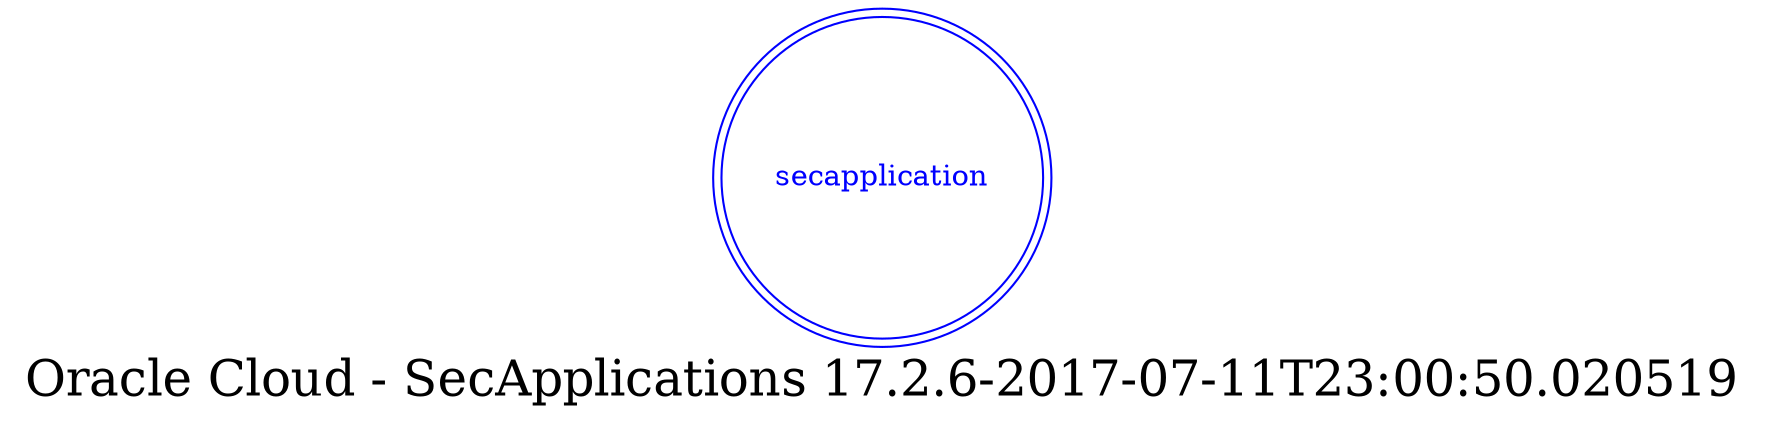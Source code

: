 digraph LexiconGraph {
graph[label="Oracle Cloud - SecApplications 17.2.6-2017-07-11T23:00:50.020519", fontsize=24]
splines=true
"secapplication" [color=blue, fontcolor=blue, shape=doublecircle]
}
